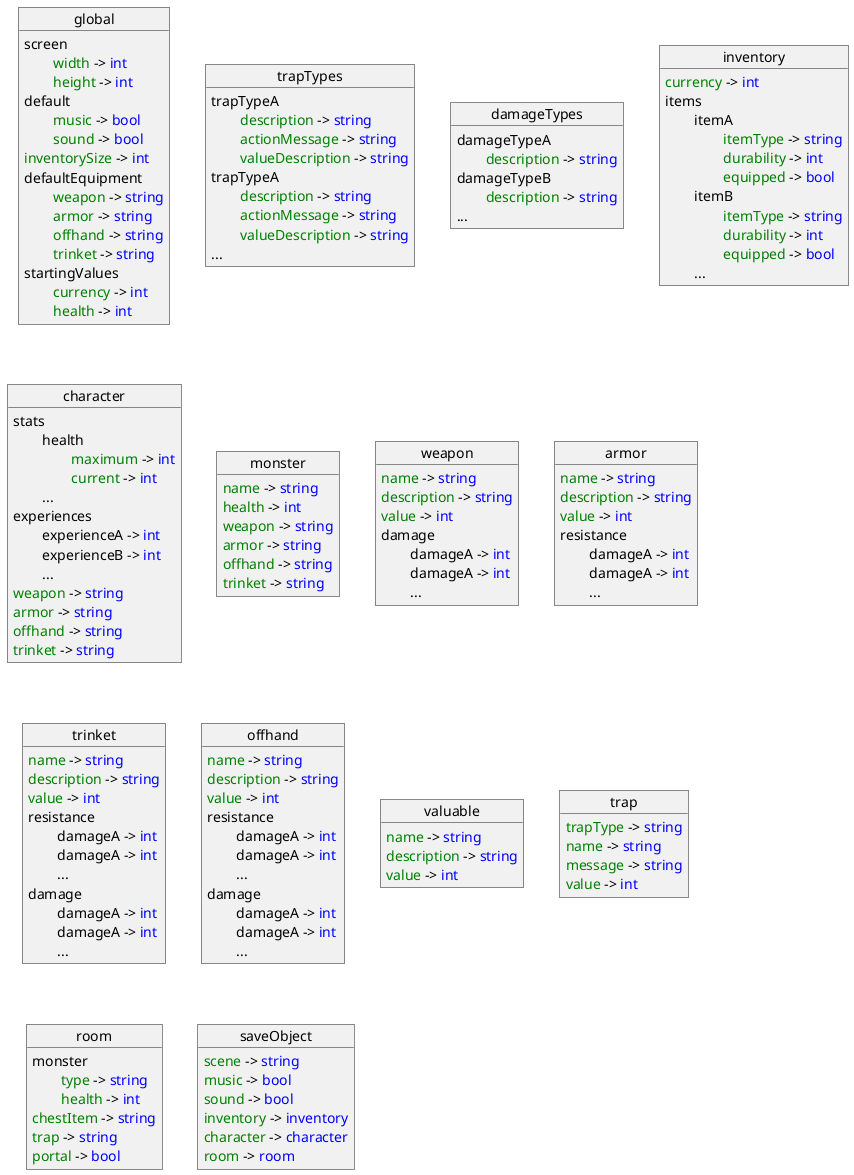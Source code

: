 @startuml

!define type(x) <color:blue>x</color>
!define attribute(x) <color:green>x</color>

object global {
    screen
        attribute(\twidth) -> type(int)
        attribute(\theight) -> type(int)
    default
        attribute(\tmusic) -> type(bool)
        attribute(\tsound) -> type(bool)
    attribute(inventorySize) -> type(int)
    defaultEquipment
        attribute(\tweapon) -> type(string)
        attribute(\tarmor) -> type(string)
        attribute(\toffhand) -> type(string)
        attribute(\ttrinket) -> type(string)
    startingValues
        attribute(\tcurrency) -> type(int)
        attribute(\thealth) -> type(int)
}

object trapTypes {
        trapTypeA
            attribute(\tdescription) -> type(string)
            attribute(\tactionMessage) -> type(string)
            attribute(\tvalueDescription) -> type(string)
        trapTypeA
            attribute(\tdescription) -> type(string)
            attribute(\tactionMessage) -> type(string)
            attribute(\tvalueDescription) -> type(string)
        ...
}

object damageTypes {
        damageTypeA
            attribute(\tdescription) -> type(string)
        damageTypeB
            attribute(\tdescription) -> type(string)
        ...
}

object inventory {
    attribute(currency) -> type(int)
    items
        \titemA
            attribute(\t\titemType) -> type(string)
            attribute(\t\tdurability) -> type(int)
            attribute(\t\tequipped) -> type(bool)
        \titemB
            attribute(\t\titemType) -> type(string)
            attribute(\t\tdurability) -> type(int)
            attribute(\t\tequipped) -> type(bool)
        \t...
}

object character {
    stats
        \thealth
            attribute(\t\tmaximum) -> type(int)
            attribute(\t\tcurrent) -> type(int)
        \t...
    experiences
        \texperienceA -> type(int)
        \texperienceB -> type(int)
        \t...
    attribute(weapon) -> type(string)
    attribute(armor) -> type(string)
    attribute(offhand) -> type(string)
    attribute(trinket) -> type(string)
}

object monster {
    attribute(name) -> type(string)
    attribute(health) -> type(int)
    attribute(weapon) -> type(string)
    attribute(armor) -> type(string)
    attribute(offhand) -> type(string)
    attribute(trinket) -> type(string)
}

object weapon {
    attribute(name) -> type(string)
    attribute(description) -> type(string)
    attribute(value) -> type(int)
    damage
        \tdamageA -> type(int)
        \tdamageA -> type(int)
        \t...
}

object armor {
    attribute(name) -> type(string)
    attribute(description) -> type(string)
    attribute(value) -> type(int)
    resistance
        \tdamageA -> type(int)
        \tdamageA -> type(int)
        \t...
}

object trinket {
    attribute(name) -> type(string)
    attribute(description) -> type(string)
    attribute(value) -> type(int)
    resistance
        \tdamageA -> type(int)
        \tdamageA -> type(int)
        \t...
    damage
        \tdamageA -> type(int)
        \tdamageA -> type(int)
        \t...
}

object offhand {
    attribute(name) -> type(string)
    attribute(description) -> type(string)
    attribute(value) -> type(int)
    resistance
        \tdamageA -> type(int)
        \tdamageA -> type(int)
        \t...
    damage
        \tdamageA -> type(int)
        \tdamageA -> type(int)
        \t...
}

object valuable {
    attribute(name) -> type(string)
    attribute(description) -> type(string)
    attribute(value) -> type(int)
}

object trap {
    attribute(trapType) -> type(string)
    attribute(name) -> type(string)
    attribute(message) -> type(string)
    attribute(value) -> type(int)
}

object room {
    monster
        attribute(\ttype) -> type(string)
        attribute(\thealth) -> type(int)
    attribute(chestItem) -> type(string)
    attribute(trap) -> type(string)
    attribute(portal) -> type(bool)
}

object saveObject {
    attribute(scene) -> type(string)
    attribute(music) -> type(bool)
    attribute(sound) -> type(bool)
    attribute(inventory) -> type(inventory)
    attribute(character) -> type(character)
    attribute(room) -> type(room)
}

@enduml